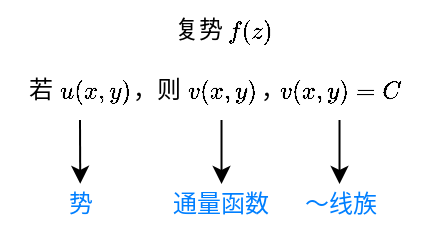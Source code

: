 <mxfile version="21.6.5" type="device">
  <diagram name="第 1 页" id="MaitGPI-S_txmcD9HwoG">
    <mxGraphModel dx="523" dy="390" grid="1" gridSize="10" guides="1" tooltips="1" connect="1" arrows="1" fold="1" page="1" pageScale="1" pageWidth="827" pageHeight="1169" math="1" shadow="0">
      <root>
        <mxCell id="0" />
        <mxCell id="jPiYd9RU20gvULt59Yll-2" value="坐标轴" parent="0" />
        <mxCell id="qit6nW-AXQGKM87TDPEX-2" value="若" style="text;html=1;align=center;verticalAlign=middle;resizable=0;points=[];autosize=1;strokeColor=none;fillColor=none;fontFamily=黑体;" parent="jPiYd9RU20gvULt59Yll-2" vertex="1">
          <mxGeometry x="420" y="325" width="40" height="30" as="geometry" />
        </mxCell>
        <mxCell id="qit6nW-AXQGKM87TDPEX-5" value="$$u(x,y)$$" style="text;html=1;align=center;verticalAlign=middle;resizable=0;points=[];autosize=1;strokeColor=none;fillColor=none;fontFamily=黑体;" parent="jPiYd9RU20gvULt59Yll-2" vertex="1">
          <mxGeometry x="427" y="325" width="80" height="30" as="geometry" />
        </mxCell>
        <mxCell id="qit6nW-AXQGKM87TDPEX-3" value="，则" style="text;html=1;align=center;verticalAlign=middle;resizable=0;points=[];autosize=1;strokeColor=none;fillColor=none;fontFamily=黑体;" parent="jPiYd9RU20gvULt59Yll-2" vertex="1">
          <mxGeometry x="473" y="325" width="50" height="30" as="geometry" />
        </mxCell>
        <mxCell id="qit6nW-AXQGKM87TDPEX-7" value="，" style="text;html=1;align=center;verticalAlign=middle;resizable=0;points=[];autosize=1;strokeColor=none;fillColor=none;fontFamily=黑体;" parent="jPiYd9RU20gvULt59Yll-2" vertex="1">
          <mxGeometry x="536" y="325" width="40" height="30" as="geometry" />
        </mxCell>
        <mxCell id="qit6nW-AXQGKM87TDPEX-9" value="$$v(x,y)=C$$" style="text;html=1;align=center;verticalAlign=middle;resizable=0;points=[];autosize=1;strokeColor=none;fillColor=none;fontFamily=黑体;" parent="jPiYd9RU20gvULt59Yll-2" vertex="1">
          <mxGeometry x="540" y="325" width="100" height="30" as="geometry" />
        </mxCell>
        <mxCell id="qit6nW-AXQGKM87TDPEX-20" value="$$v(x,y)$$" style="text;html=1;align=center;verticalAlign=middle;resizable=0;points=[];autosize=1;strokeColor=none;fillColor=none;fontFamily=黑体;" parent="jPiYd9RU20gvULt59Yll-2" vertex="1">
          <mxGeometry x="491" y="325" width="80" height="30" as="geometry" />
        </mxCell>
        <mxCell id="HrDAjL0ny48orhux-Vz4-2" value="" style="endArrow=classic;html=1;rounded=0;exitX=0.411;exitY=1.103;exitDx=0;exitDy=0;exitPerimeter=0;" edge="1" parent="jPiYd9RU20gvULt59Yll-2">
          <mxGeometry width="50" height="50" relative="1" as="geometry">
            <mxPoint x="460.0" y="355.0" as="sourcePoint" />
            <mxPoint x="460.12" y="386.91" as="targetPoint" />
          </mxGeometry>
        </mxCell>
        <mxCell id="HrDAjL0ny48orhux-Vz4-3" value="" style="endArrow=classic;html=1;rounded=0;exitX=0.411;exitY=1.103;exitDx=0;exitDy=0;exitPerimeter=0;" edge="1" parent="jPiYd9RU20gvULt59Yll-2">
          <mxGeometry width="50" height="50" relative="1" as="geometry">
            <mxPoint x="530.76" y="355" as="sourcePoint" />
            <mxPoint x="530.76" y="387" as="targetPoint" />
          </mxGeometry>
        </mxCell>
        <mxCell id="HrDAjL0ny48orhux-Vz4-4" value="" style="endArrow=classic;html=1;rounded=0;exitX=0.411;exitY=1.103;exitDx=0;exitDy=0;exitPerimeter=0;" edge="1" parent="jPiYd9RU20gvULt59Yll-2">
          <mxGeometry width="50" height="50" relative="1" as="geometry">
            <mxPoint x="589.76" y="355" as="sourcePoint" />
            <mxPoint x="589.76" y="387" as="targetPoint" />
          </mxGeometry>
        </mxCell>
        <mxCell id="HrDAjL0ny48orhux-Vz4-5" value="势" style="text;html=1;align=center;verticalAlign=middle;resizable=0;points=[];autosize=1;strokeColor=none;fillColor=none;fontFamily=黑体;fontColor=#007FFF;" vertex="1" parent="jPiYd9RU20gvULt59Yll-2">
          <mxGeometry x="440" y="382" width="40" height="30" as="geometry" />
        </mxCell>
        <mxCell id="HrDAjL0ny48orhux-Vz4-6" value="通量函数" style="text;html=1;align=center;verticalAlign=middle;resizable=0;points=[];autosize=1;strokeColor=none;fillColor=none;fontFamily=黑体;fontColor=#007FFF;" vertex="1" parent="jPiYd9RU20gvULt59Yll-2">
          <mxGeometry x="495" y="382" width="70" height="30" as="geometry" />
        </mxCell>
        <mxCell id="HrDAjL0ny48orhux-Vz4-7" value="～线族" style="text;html=1;align=center;verticalAlign=middle;resizable=0;points=[];autosize=1;strokeColor=none;fillColor=none;fontFamily=黑体;fontColor=#007FFF;" vertex="1" parent="jPiYd9RU20gvULt59Yll-2">
          <mxGeometry x="560" y="382" width="60" height="30" as="geometry" />
        </mxCell>
        <mxCell id="HrDAjL0ny48orhux-Vz4-8" value="$$f(z)$$" style="text;html=1;align=center;verticalAlign=middle;resizable=0;points=[];autosize=1;strokeColor=none;fillColor=none;fontFamily=黑体;" vertex="1" parent="jPiYd9RU20gvULt59Yll-2">
          <mxGeometry x="510" y="295" width="70" height="30" as="geometry" />
        </mxCell>
        <mxCell id="HrDAjL0ny48orhux-Vz4-9" value="复势" style="text;html=1;align=center;verticalAlign=middle;resizable=0;points=[];autosize=1;strokeColor=none;fillColor=none;fontFamily=黑体;" vertex="1" parent="jPiYd9RU20gvULt59Yll-2">
          <mxGeometry x="494" y="295" width="50" height="30" as="geometry" />
        </mxCell>
        <mxCell id="jPiYd9RU20gvULt59Yll-3" value="图线" parent="0" />
        <mxCell id="8UdL5ykclIeKqm7qH8z4-2" value="文本" parent="0" />
      </root>
    </mxGraphModel>
  </diagram>
</mxfile>
